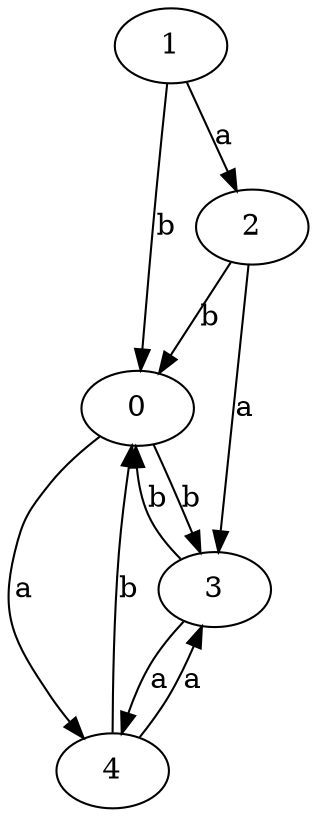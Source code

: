 digraph {
 ranksep=0.5;
 d2tdocpreamble = "\usetikzlibrary{automata}";
 d2tfigpreamble = "\tikzstyle{every state}= [ draw=blue!50,very thick,fill=blue!20]  \tikzstyle{auto}= [fill=white]";
 node [style="state"];
 edge [lblstyle="auto",topath="bend right", len=4  ]
  "0" [label="0",style = "state, initial"];
  "1" [label="1",];
  "2" [label="2",];
  "3" [label="3",style = "state, accepting"];
  "4" [label="4",];
  "0" -> "3" [label="b"];
  "0" -> "4" [label="a"];
  "1" -> "0" [label="b"];
  "1" -> "2" [label="a"];
  "2" -> "0" [label="b"];
  "2" -> "3" [label="a"];
  "3" -> "0" [label="b"];
  "3" -> "4" [label="a"];
  "4" -> "0" [label="b"];
  "4" -> "3" [label="a"];
}